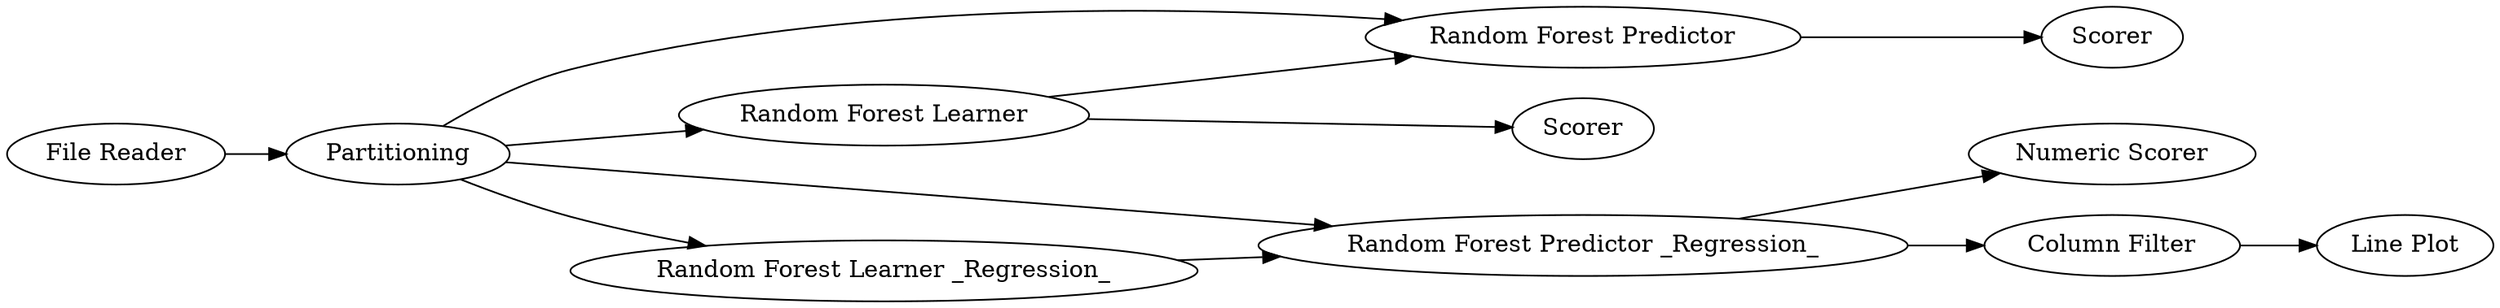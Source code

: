 digraph {
	12 -> 13
	2 -> 12
	12 -> 9
	2 -> 15
	13 -> 7
	15 -> 8
	2 -> 13
	2 -> 14
	14 -> 15
	1 -> 2
	15 -> 10
	10 -> 11
	13 [label="Random Forest Predictor"]
	1 [label="File Reader"]
	7 [label=Scorer]
	9 [label=Scorer]
	11 [label="Line Plot"]
	10 [label="Column Filter"]
	8 [label="Numeric Scorer"]
	15 [label="Random Forest Predictor _Regression_"]
	14 [label="Random Forest Learner _Regression_"]
	2 [label=Partitioning]
	12 [label="Random Forest Learner"]
	rankdir=LR
}
